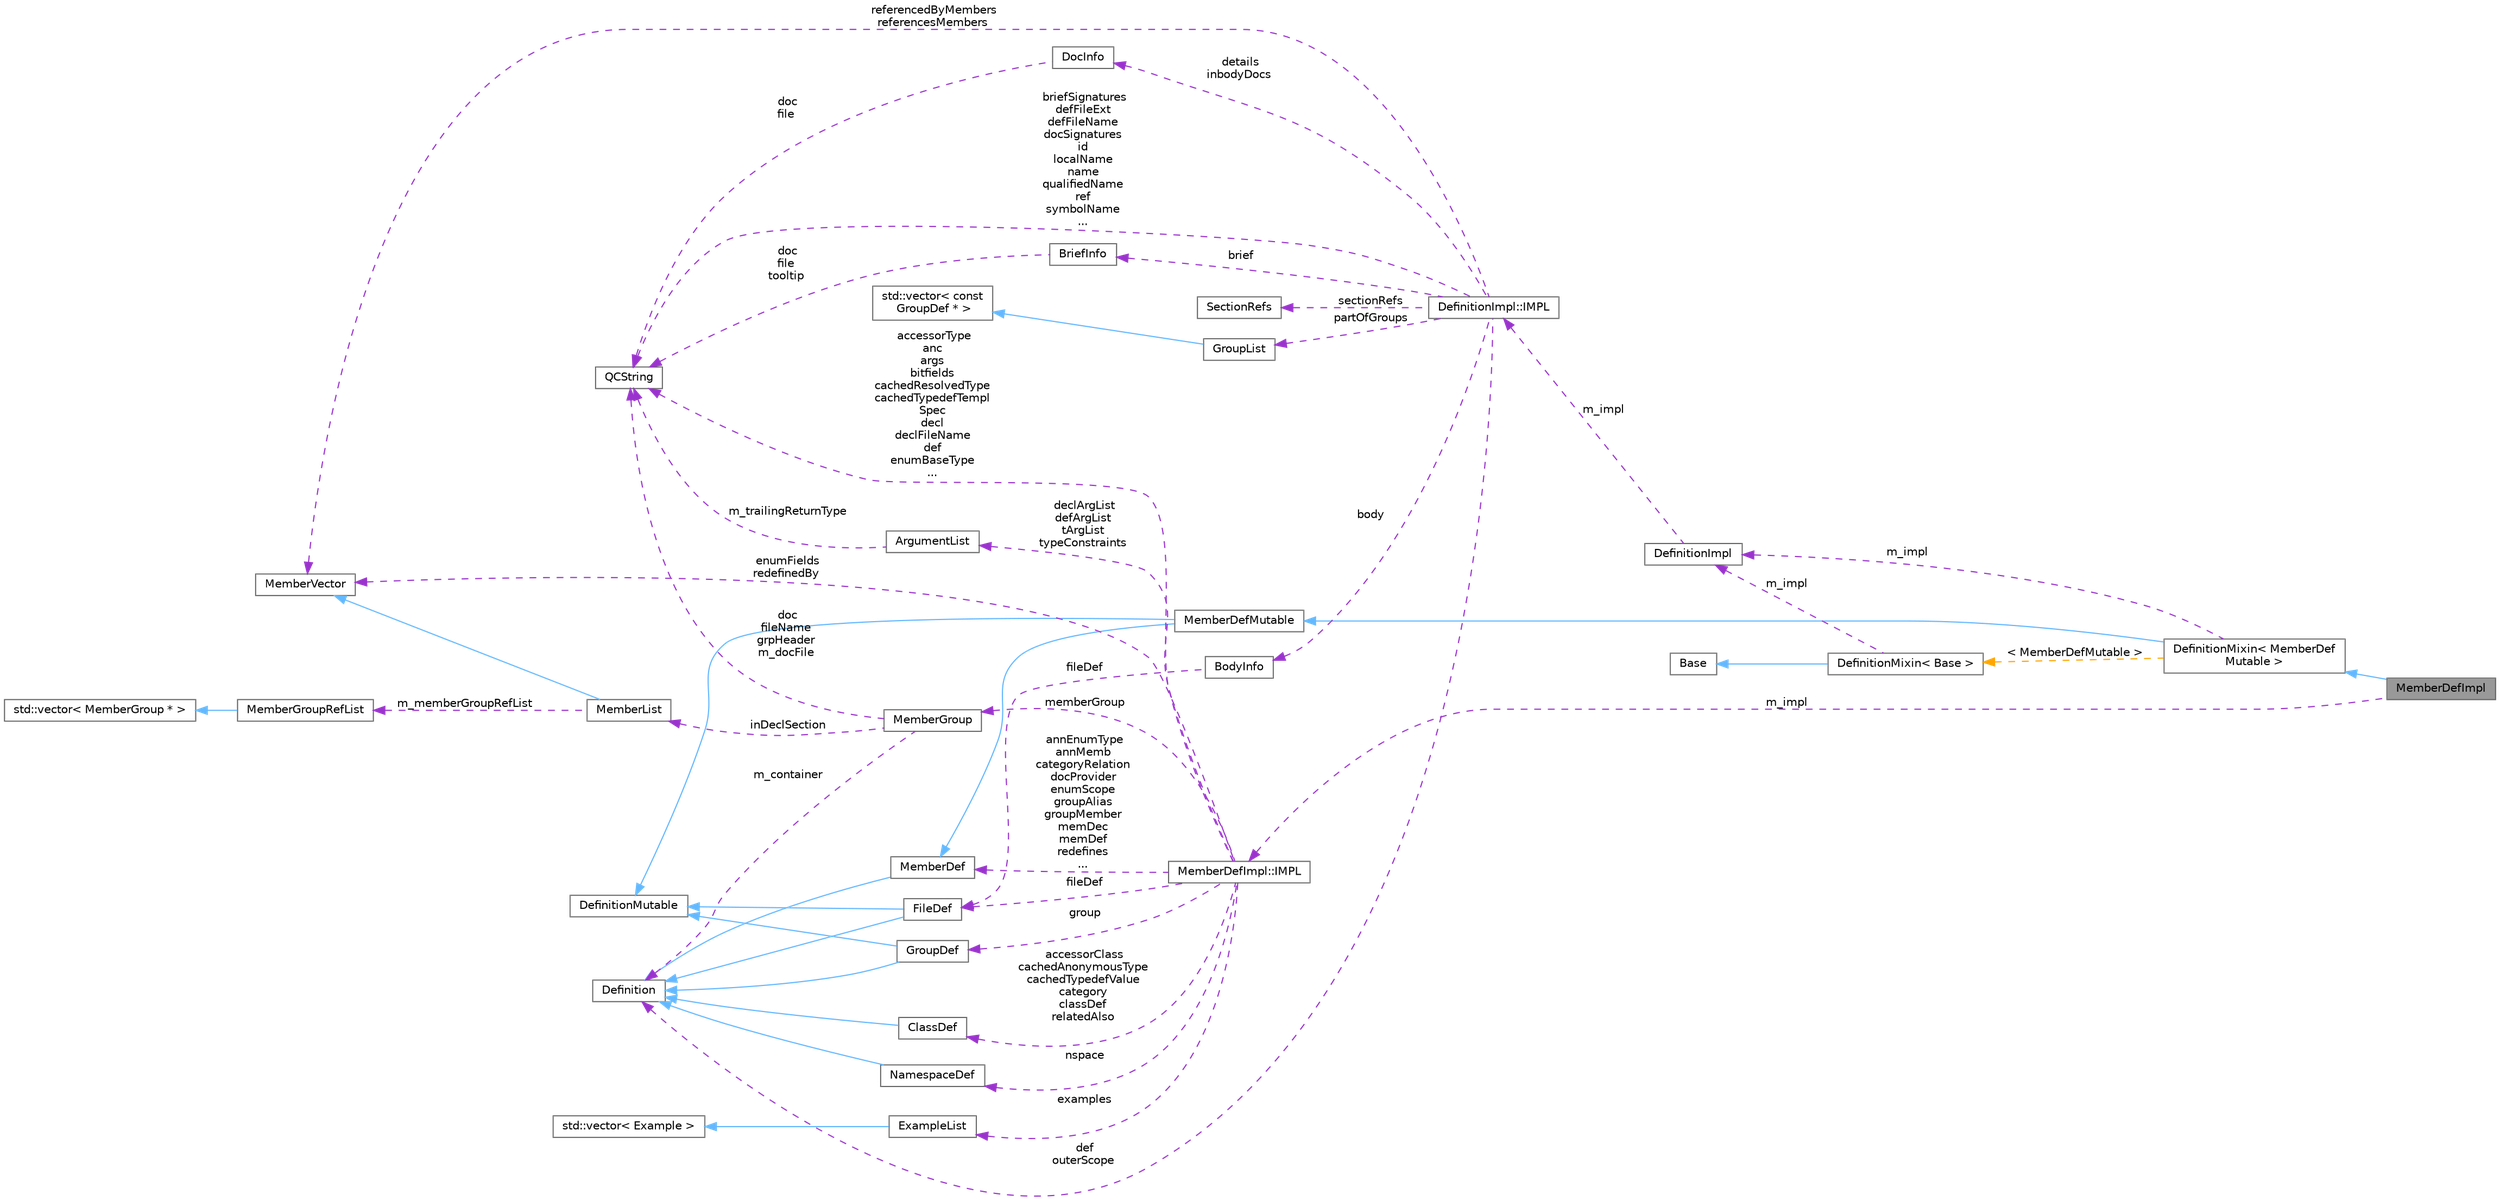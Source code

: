 digraph "MemberDefImpl"
{
 // INTERACTIVE_SVG=YES
 // LATEX_PDF_SIZE
  bgcolor="transparent";
  edge [fontname=Helvetica,fontsize=10,labelfontname=Helvetica,labelfontsize=10];
  node [fontname=Helvetica,fontsize=10,shape=box,height=0.2,width=0.4];
  rankdir="LR";
  Node1 [label="MemberDefImpl",height=0.2,width=0.4,color="gray40", fillcolor="grey60", style="filled", fontcolor="black",tooltip=" "];
  Node2 -> Node1 [dir="back",color="steelblue1",style="solid"];
  Node2 [label="DefinitionMixin\< MemberDef\lMutable \>",height=0.2,width=0.4,color="gray40", fillcolor="white", style="filled",URL="$dd/d10/class_definition_mixin.html",tooltip=" "];
  Node3 -> Node2 [dir="back",color="steelblue1",style="solid"];
  Node3 [label="MemberDefMutable",height=0.2,width=0.4,color="gray40", fillcolor="white", style="filled",URL="$dd/d4b/class_member_def_mutable.html",tooltip=" "];
  Node4 -> Node3 [dir="back",color="steelblue1",style="solid"];
  Node4 [label="DefinitionMutable",height=0.2,width=0.4,color="gray40", fillcolor="white", style="filled",URL="$d0/d46/class_definition_mutable.html",tooltip=" "];
  Node5 -> Node3 [dir="back",color="steelblue1",style="solid"];
  Node5 [label="MemberDef",height=0.2,width=0.4,color="gray40", fillcolor="white", style="filled",URL="$da/d09/class_member_def.html",tooltip="A model of a class/file/namespace member symbol."];
  Node6 -> Node5 [dir="back",color="steelblue1",style="solid"];
  Node6 [label="Definition",height=0.2,width=0.4,color="gray40", fillcolor="white", style="filled",URL="$d5/dcc/class_definition.html",tooltip="The common base class of all entity definitions found in the sources."];
  Node7 -> Node2 [dir="back",color="darkorchid3",style="dashed",label=" m_impl" ];
  Node7 [label="DefinitionImpl",height=0.2,width=0.4,color="gray40", fillcolor="white", style="filled",URL="$d3/ddf/class_definition_impl.html",tooltip=" "];
  Node8 -> Node7 [dir="back",color="darkorchid3",style="dashed",label=" m_impl" ];
  Node8 [label="DefinitionImpl::IMPL",height=0.2,width=0.4,color="gray40", fillcolor="white", style="filled",URL="$dd/d50/class_definition_impl_1_1_i_m_p_l.html",tooltip="Private data associated with a Symbol DefinitionImpl object."];
  Node6 -> Node8 [dir="back",color="darkorchid3",style="dashed",label=" def\nouterScope" ];
  Node9 -> Node8 [dir="back",color="darkorchid3",style="dashed",label=" sectionRefs" ];
  Node9 [label="SectionRefs",height=0.2,width=0.4,color="gray40", fillcolor="white", style="filled",URL="$d1/df9/class_section_refs.html",tooltip="class that represents a list of constant references to sections."];
  Node10 -> Node8 [dir="back",color="darkorchid3",style="dashed",label=" partOfGroups" ];
  Node10 [label="GroupList",height=0.2,width=0.4,color="gray40", fillcolor="white", style="filled",URL="$d3/d3b/class_group_list.html",tooltip=" "];
  Node11 -> Node10 [dir="back",color="steelblue1",style="solid"];
  Node11 [label="std::vector\< const\l GroupDef * \>",height=0.2,width=0.4,color="gray40", fillcolor="white", style="filled",tooltip=" "];
  Node12 -> Node8 [dir="back",color="darkorchid3",style="dashed",label=" details\ninbodyDocs" ];
  Node12 [label="DocInfo",height=0.2,width=0.4,color="gray40", fillcolor="white", style="filled",URL="$d7/dd5/struct_doc_info.html",tooltip="Data associated with a detailed description."];
  Node13 -> Node12 [dir="back",color="darkorchid3",style="dashed",label=" doc\nfile" ];
  Node13 [label="QCString",height=0.2,width=0.4,color="gray40", fillcolor="white", style="filled",URL="$d9/d45/class_q_c_string.html",tooltip="This is an alternative implementation of QCString."];
  Node14 -> Node8 [dir="back",color="darkorchid3",style="dashed",label=" brief" ];
  Node14 [label="BriefInfo",height=0.2,width=0.4,color="gray40", fillcolor="white", style="filled",URL="$d0/da7/struct_brief_info.html",tooltip="Data associated with a brief description."];
  Node13 -> Node14 [dir="back",color="darkorchid3",style="dashed",label=" doc\nfile\ntooltip" ];
  Node15 -> Node8 [dir="back",color="darkorchid3",style="dashed",label=" body" ];
  Node15 [label="BodyInfo",height=0.2,width=0.4,color="gray40", fillcolor="white", style="filled",URL="$db/dab/struct_body_info.html",tooltip="Data associated with description found in the body."];
  Node16 -> Node15 [dir="back",color="darkorchid3",style="dashed",label=" fileDef" ];
  Node16 [label="FileDef",height=0.2,width=0.4,color="gray40", fillcolor="white", style="filled",URL="$de/db0/class_file_def.html",tooltip="A model of a file symbol."];
  Node4 -> Node16 [dir="back",color="steelblue1",style="solid"];
  Node6 -> Node16 [dir="back",color="steelblue1",style="solid"];
  Node13 -> Node8 [dir="back",color="darkorchid3",style="dashed",label=" briefSignatures\ndefFileExt\ndefFileName\ndocSignatures\nid\nlocalName\nname\nqualifiedName\nref\nsymbolName\n..." ];
  Node17 -> Node8 [dir="back",color="darkorchid3",style="dashed",label=" referencedByMembers\nreferencesMembers" ];
  Node17 [label="MemberVector",height=0.2,width=0.4,color="gray40", fillcolor="white", style="filled",URL="$d1/d7d/class_member_vector.html",tooltip="A vector of MemberDef object."];
  Node18 -> Node2 [dir="back",color="orange",style="dashed",label=" \< MemberDefMutable \>" ];
  Node18 [label="DefinitionMixin\< Base \>",height=0.2,width=0.4,color="gray40", fillcolor="white", style="filled",URL="$dd/d10/class_definition_mixin.html",tooltip=" "];
  Node19 -> Node18 [dir="back",color="steelblue1",style="solid"];
  Node19 [label="Base",height=0.2,width=0.4,color="gray40", fillcolor="white", style="filled",tooltip=" "];
  Node7 -> Node18 [dir="back",color="darkorchid3",style="dashed",label=" m_impl" ];
  Node20 -> Node1 [dir="back",color="darkorchid3",style="dashed",label=" m_impl" ];
  Node20 [label="MemberDefImpl::IMPL",height=0.2,width=0.4,color="gray40", fillcolor="white", style="filled",URL="$d0/da8/class_member_def_impl_1_1_i_m_p_l.html",tooltip=" "];
  Node21 -> Node20 [dir="back",color="darkorchid3",style="dashed",label=" accessorClass\ncachedAnonymousType\ncachedTypedefValue\ncategory\nclassDef\nrelatedAlso" ];
  Node21 [label="ClassDef",height=0.2,width=0.4,color="gray40", fillcolor="white", style="filled",URL="$d1/dcf/class_class_def.html",tooltip="A abstract class representing of a compound symbol."];
  Node6 -> Node21 [dir="back",color="steelblue1",style="solid"];
  Node16 -> Node20 [dir="back",color="darkorchid3",style="dashed",label=" fileDef" ];
  Node22 -> Node20 [dir="back",color="darkorchid3",style="dashed",label=" nspace" ];
  Node22 [label="NamespaceDef",height=0.2,width=0.4,color="gray40", fillcolor="white", style="filled",URL="$d0/d07/class_namespace_def.html",tooltip="An abstract interface of a namespace symbol."];
  Node6 -> Node22 [dir="back",color="steelblue1",style="solid"];
  Node5 -> Node20 [dir="back",color="darkorchid3",style="dashed",label=" annEnumType\nannMemb\ncategoryRelation\ndocProvider\nenumScope\ngroupAlias\ngroupMember\nmemDec\nmemDef\nredefines\n..." ];
  Node17 -> Node20 [dir="back",color="darkorchid3",style="dashed",label=" enumFields\nredefinedBy" ];
  Node23 -> Node20 [dir="back",color="darkorchid3",style="dashed",label=" examples" ];
  Node23 [label="ExampleList",height=0.2,width=0.4,color="gray40", fillcolor="white", style="filled",URL="$d1/d48/class_example_list.html",tooltip=" "];
  Node24 -> Node23 [dir="back",color="steelblue1",style="solid"];
  Node24 [label="std::vector\< Example \>",height=0.2,width=0.4,color="gray40", fillcolor="white", style="filled",tooltip=" "];
  Node13 -> Node20 [dir="back",color="darkorchid3",style="dashed",label=" accessorType\nanc\nargs\nbitfields\ncachedResolvedType\ncachedTypedefTempl\lSpec\ndecl\ndeclFileName\ndef\nenumBaseType\n..." ];
  Node25 -> Node20 [dir="back",color="darkorchid3",style="dashed",label=" declArgList\ndefArgList\ntArgList\ntypeConstraints" ];
  Node25 [label="ArgumentList",height=0.2,width=0.4,color="gray40", fillcolor="white", style="filled",URL="$d7/df8/class_argument_list.html",tooltip="This class represents an function or template argument list."];
  Node13 -> Node25 [dir="back",color="darkorchid3",style="dashed",label=" m_trailingReturnType" ];
  Node26 -> Node20 [dir="back",color="darkorchid3",style="dashed",label=" memberGroup" ];
  Node26 [label="MemberGroup",height=0.2,width=0.4,color="gray40", fillcolor="white", style="filled",URL="$da/d32/class_member_group.html",tooltip="A class representing a group of members."];
  Node6 -> Node26 [dir="back",color="darkorchid3",style="dashed",label=" m_container" ];
  Node27 -> Node26 [dir="back",color="darkorchid3",style="dashed",label=" inDeclSection" ];
  Node27 [label="MemberList",height=0.2,width=0.4,color="gray40", fillcolor="white", style="filled",URL="$dd/d13/class_member_list.html",tooltip="A list of MemberDef objects as shown in documentation sections."];
  Node17 -> Node27 [dir="back",color="steelblue1",style="solid"];
  Node28 -> Node27 [dir="back",color="darkorchid3",style="dashed",label=" m_memberGroupRefList" ];
  Node28 [label="MemberGroupRefList",height=0.2,width=0.4,color="gray40", fillcolor="white", style="filled",URL="$d4/d15/class_member_group_ref_list.html",tooltip=" "];
  Node29 -> Node28 [dir="back",color="steelblue1",style="solid"];
  Node29 [label="std::vector\< MemberGroup * \>",height=0.2,width=0.4,color="gray40", fillcolor="white", style="filled",tooltip=" "];
  Node13 -> Node26 [dir="back",color="darkorchid3",style="dashed",label=" doc\nfileName\ngrpHeader\nm_docFile" ];
  Node30 -> Node20 [dir="back",color="darkorchid3",style="dashed",label=" group" ];
  Node30 [label="GroupDef",height=0.2,width=0.4,color="gray40", fillcolor="white", style="filled",URL="$d8/d09/class_group_def.html",tooltip="A model of a group of symbols."];
  Node4 -> Node30 [dir="back",color="steelblue1",style="solid"];
  Node6 -> Node30 [dir="back",color="steelblue1",style="solid"];
}
